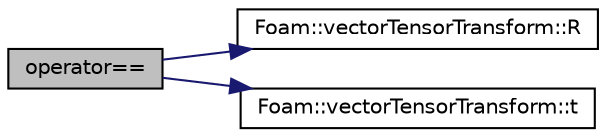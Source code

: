 digraph "operator=="
{
  bgcolor="transparent";
  edge [fontname="Helvetica",fontsize="10",labelfontname="Helvetica",labelfontsize="10"];
  node [fontname="Helvetica",fontsize="10",shape=record];
  rankdir="LR";
  Node131325 [label="operator==",height=0.2,width=0.4,color="black", fillcolor="grey75", style="filled", fontcolor="black"];
  Node131325 -> Node131326 [color="midnightblue",fontsize="10",style="solid",fontname="Helvetica"];
  Node131326 [label="Foam::vectorTensorTransform::R",height=0.2,width=0.4,color="black",URL="$a28857.html#a2f536ccb6dd221a9455428a524f602be"];
  Node131325 -> Node131327 [color="midnightblue",fontsize="10",style="solid",fontname="Helvetica"];
  Node131327 [label="Foam::vectorTensorTransform::t",height=0.2,width=0.4,color="black",URL="$a28857.html#ac90b4495e032d0efeb603179edc4cb8c"];
}
